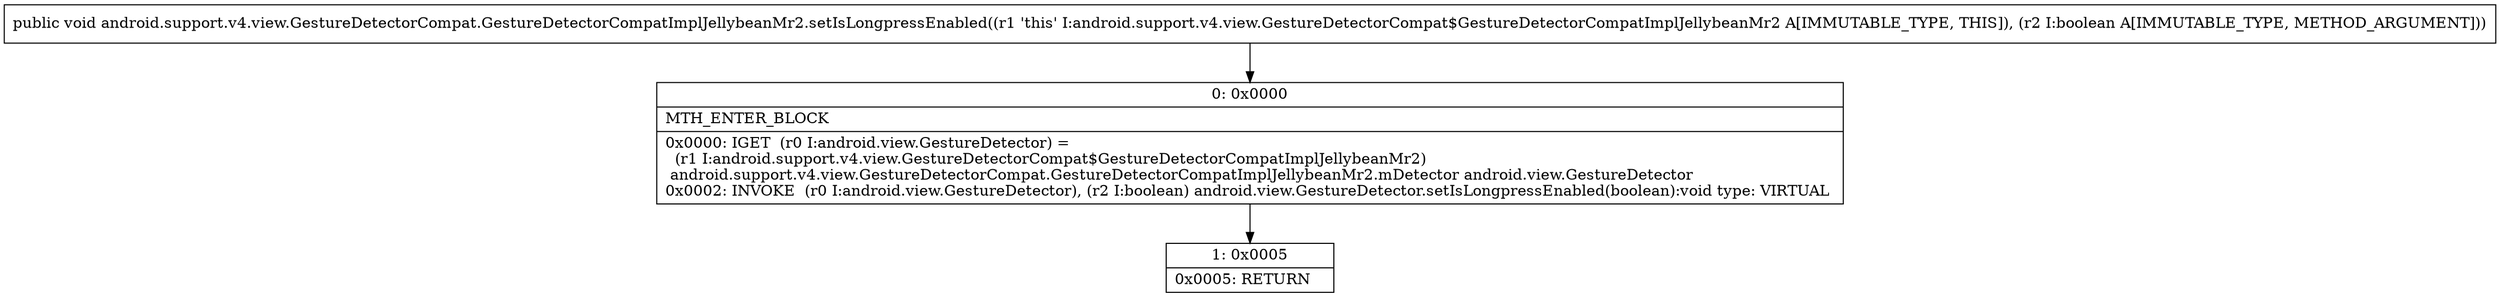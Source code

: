 digraph "CFG forandroid.support.v4.view.GestureDetectorCompat.GestureDetectorCompatImplJellybeanMr2.setIsLongpressEnabled(Z)V" {
Node_0 [shape=record,label="{0\:\ 0x0000|MTH_ENTER_BLOCK\l|0x0000: IGET  (r0 I:android.view.GestureDetector) = \l  (r1 I:android.support.v4.view.GestureDetectorCompat$GestureDetectorCompatImplJellybeanMr2)\l android.support.v4.view.GestureDetectorCompat.GestureDetectorCompatImplJellybeanMr2.mDetector android.view.GestureDetector \l0x0002: INVOKE  (r0 I:android.view.GestureDetector), (r2 I:boolean) android.view.GestureDetector.setIsLongpressEnabled(boolean):void type: VIRTUAL \l}"];
Node_1 [shape=record,label="{1\:\ 0x0005|0x0005: RETURN   \l}"];
MethodNode[shape=record,label="{public void android.support.v4.view.GestureDetectorCompat.GestureDetectorCompatImplJellybeanMr2.setIsLongpressEnabled((r1 'this' I:android.support.v4.view.GestureDetectorCompat$GestureDetectorCompatImplJellybeanMr2 A[IMMUTABLE_TYPE, THIS]), (r2 I:boolean A[IMMUTABLE_TYPE, METHOD_ARGUMENT])) }"];
MethodNode -> Node_0;
Node_0 -> Node_1;
}

